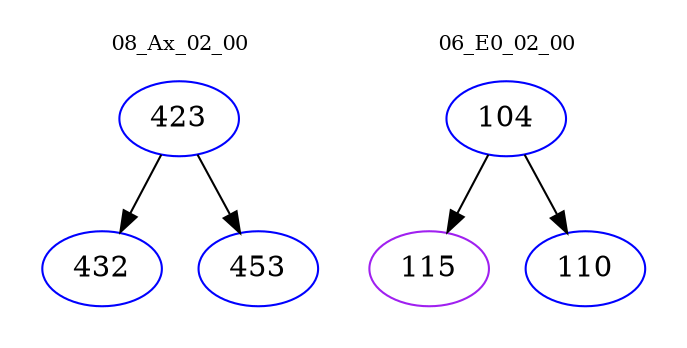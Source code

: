 digraph{
subgraph cluster_0 {
color = white
label = "08_Ax_02_00";
fontsize=10;
T0_423 [label="423", color="blue"]
T0_423 -> T0_432 [color="black"]
T0_432 [label="432", color="blue"]
T0_423 -> T0_453 [color="black"]
T0_453 [label="453", color="blue"]
}
subgraph cluster_1 {
color = white
label = "06_E0_02_00";
fontsize=10;
T1_104 [label="104", color="blue"]
T1_104 -> T1_115 [color="black"]
T1_115 [label="115", color="purple"]
T1_104 -> T1_110 [color="black"]
T1_110 [label="110", color="blue"]
}
}
